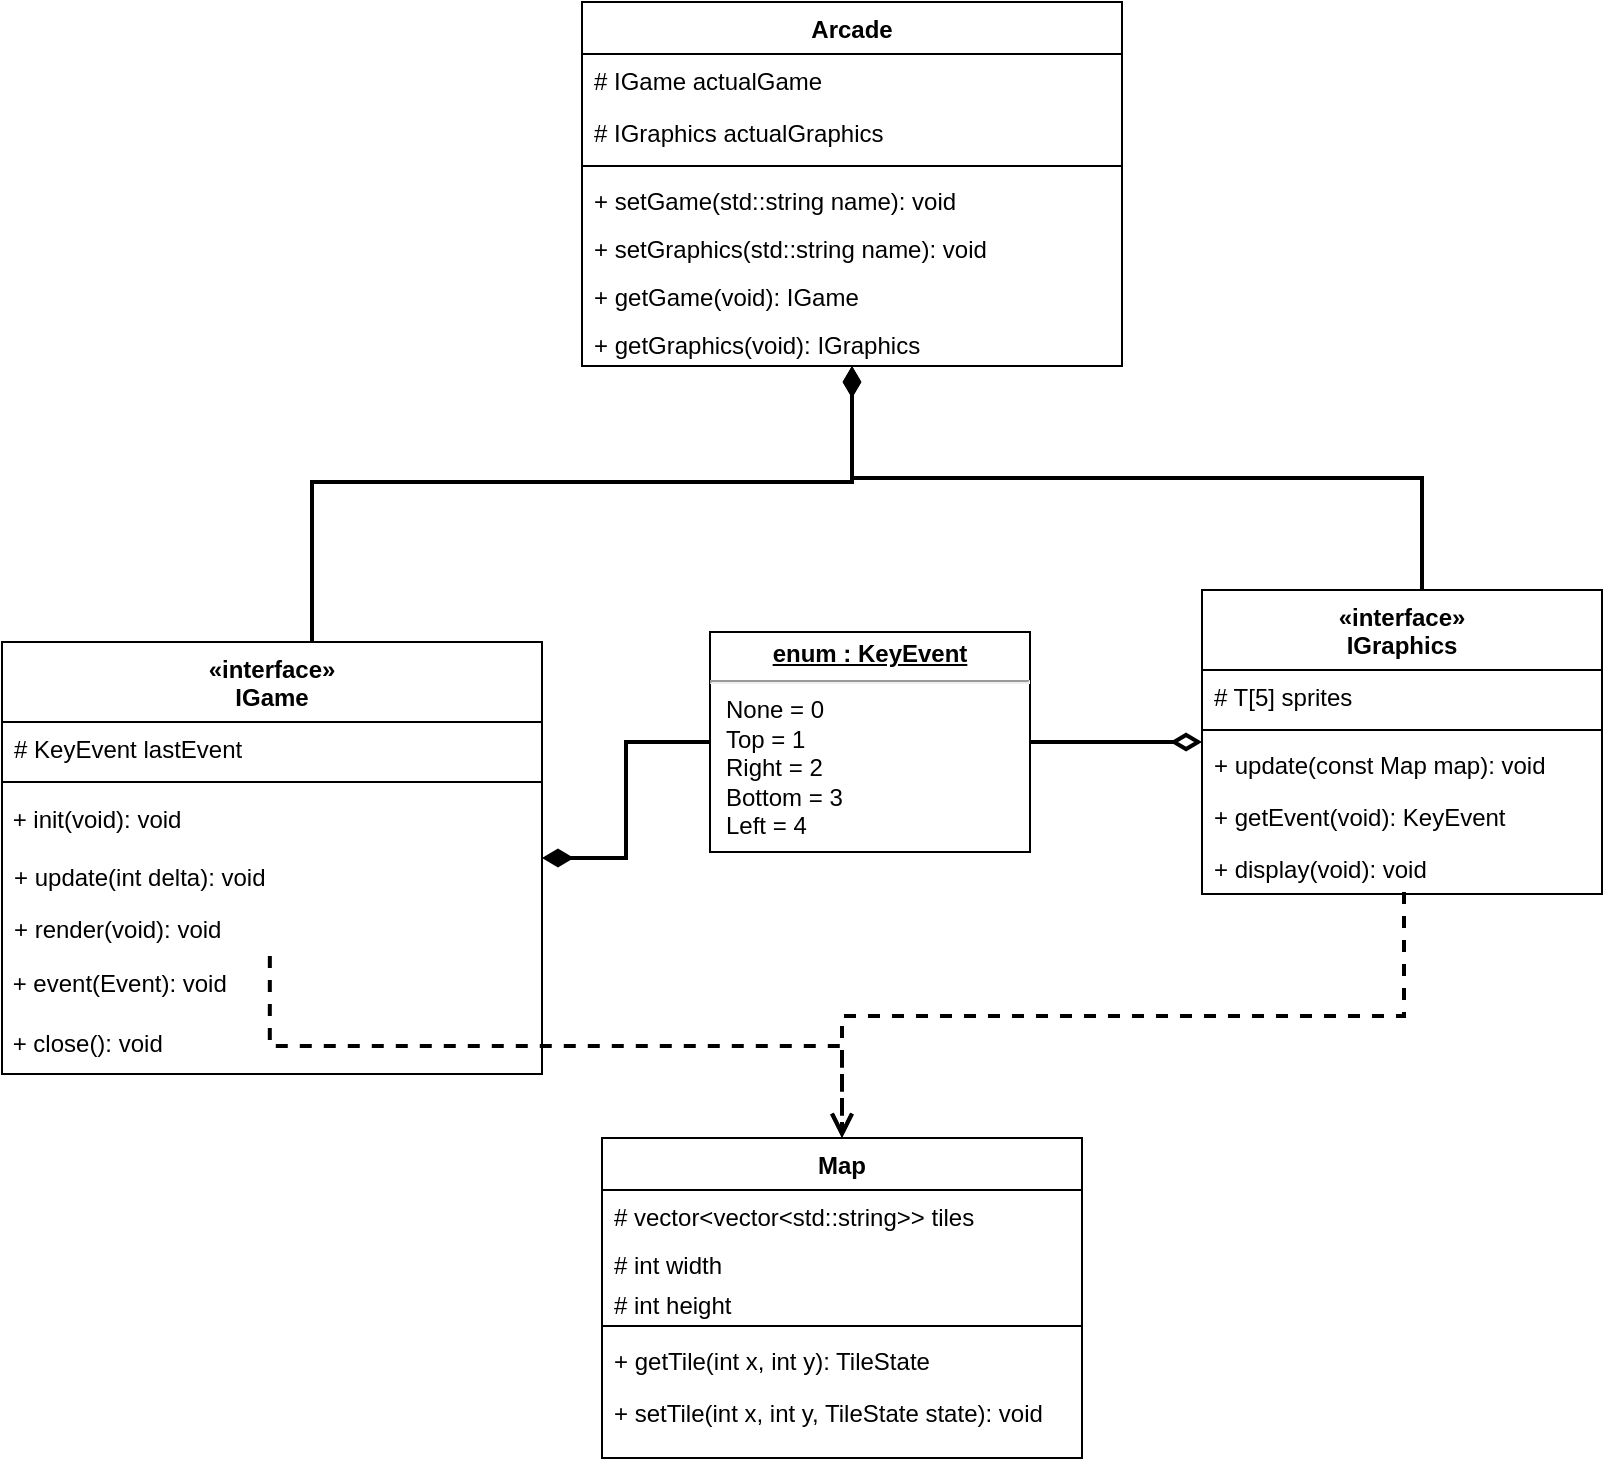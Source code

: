 <mxfile version="24.0.5" type="github">
  <diagram id="C5RBs43oDa-KdzZeNtuy" name="Page-1">
    <mxGraphModel dx="683" dy="1528" grid="1" gridSize="10" guides="1" tooltips="1" connect="1" arrows="1" fold="1" page="1" pageScale="1" pageWidth="827" pageHeight="1169" math="0" shadow="0">
      <root>
        <mxCell id="WIyWlLk6GJQsqaUBKTNV-0" />
        <mxCell id="WIyWlLk6GJQsqaUBKTNV-1" parent="WIyWlLk6GJQsqaUBKTNV-0" />
        <mxCell id="KaFHptWk-zY7Z1poEmYC-16" style="edgeStyle=orthogonalEdgeStyle;rounded=0;orthogonalLoop=1;jettySize=auto;html=1;strokeWidth=2;dashed=1;endArrow=open;endFill=0;endSize=8;exitX=0.496;exitY=1.038;exitDx=0;exitDy=0;exitPerimeter=0;" parent="WIyWlLk6GJQsqaUBKTNV-1" source="KaFHptWk-zY7Z1poEmYC-5" target="KaFHptWk-zY7Z1poEmYC-9" edge="1">
          <mxGeometry relative="1" as="geometry" />
        </mxCell>
        <mxCell id="KaFHptWk-zY7Z1poEmYC-23" style="edgeStyle=orthogonalEdgeStyle;rounded=0;orthogonalLoop=1;jettySize=auto;html=1;strokeWidth=2;endArrow=diamondThin;endFill=1;endSize=10;exitX=0.5;exitY=0.04;exitDx=0;exitDy=0;exitPerimeter=0;" parent="WIyWlLk6GJQsqaUBKTNV-1" source="KaFHptWk-zY7Z1poEmYC-2" target="KaFHptWk-zY7Z1poEmYC-18" edge="1">
          <mxGeometry relative="1" as="geometry">
            <Array as="points">
              <mxPoint x="215" y="100" />
              <mxPoint x="485" y="100" />
            </Array>
          </mxGeometry>
        </mxCell>
        <mxCell id="KaFHptWk-zY7Z1poEmYC-2" value="«interface»&lt;br style=&quot;border-color: var(--border-color); font-weight: 400;&quot;&gt;IGame" style="swimlane;fontStyle=1;align=center;verticalAlign=top;childLayout=stackLayout;horizontal=1;startSize=40;horizontalStack=0;resizeParent=1;resizeParentMax=0;resizeLast=0;collapsible=1;marginBottom=0;whiteSpace=wrap;html=1;" parent="WIyWlLk6GJQsqaUBKTNV-1" vertex="1">
          <mxGeometry x="60" y="180" width="270" height="216" as="geometry" />
        </mxCell>
        <mxCell id="SAdS1VHzF3rAkhDOAL3j-10" value="#&amp;nbsp;&lt;span style=&quot;border-color: var(--border-color); text-align: center;&quot;&gt;KeyEvent&lt;/span&gt;&amp;nbsp;lastEvent" style="text;strokeColor=none;fillColor=none;align=left;verticalAlign=top;spacingLeft=4;spacingRight=4;overflow=hidden;rotatable=0;points=[[0,0.5],[1,0.5]];portConstraint=eastwest;whiteSpace=wrap;html=1;" vertex="1" parent="KaFHptWk-zY7Z1poEmYC-2">
          <mxGeometry y="40" width="270" height="26" as="geometry" />
        </mxCell>
        <mxCell id="KaFHptWk-zY7Z1poEmYC-4" value="" style="line;strokeWidth=1;fillColor=none;align=left;verticalAlign=middle;spacingTop=-1;spacingLeft=3;spacingRight=3;rotatable=0;labelPosition=right;points=[];portConstraint=eastwest;strokeColor=inherit;" parent="KaFHptWk-zY7Z1poEmYC-2" vertex="1">
          <mxGeometry y="66" width="270" height="8" as="geometry" />
        </mxCell>
        <mxCell id="npStlnrnFKDRnEs1ksKJ-1" value="&amp;nbsp;+ init(void): void" style="text;html=1;align=left;verticalAlign=middle;whiteSpace=wrap;rounded=0;" vertex="1" parent="KaFHptWk-zY7Z1poEmYC-2">
          <mxGeometry y="74" width="270" height="30" as="geometry" />
        </mxCell>
        <mxCell id="SAdS1VHzF3rAkhDOAL3j-0" value="&lt;div&gt;&lt;span style=&quot;background-color: initial;&quot;&gt;+ update(int delta): void&lt;/span&gt;&lt;br&gt;&lt;/div&gt;" style="text;strokeColor=none;fillColor=none;align=left;verticalAlign=top;spacingLeft=4;spacingRight=4;overflow=hidden;rotatable=0;points=[[0,0.5],[1,0.5]];portConstraint=eastwest;whiteSpace=wrap;html=1;" parent="KaFHptWk-zY7Z1poEmYC-2" vertex="1">
          <mxGeometry y="104" width="270" height="26" as="geometry" />
        </mxCell>
        <mxCell id="KaFHptWk-zY7Z1poEmYC-5" value="+ render(void): void" style="text;strokeColor=none;fillColor=none;align=left;verticalAlign=top;spacingLeft=4;spacingRight=4;overflow=hidden;rotatable=0;points=[[0,0.5],[1,0.5]];portConstraint=eastwest;whiteSpace=wrap;html=1;" parent="KaFHptWk-zY7Z1poEmYC-2" vertex="1">
          <mxGeometry y="130" width="270" height="26" as="geometry" />
        </mxCell>
        <mxCell id="npStlnrnFKDRnEs1ksKJ-2" value="&amp;nbsp;+ event(Event): void" style="text;html=1;align=left;verticalAlign=middle;whiteSpace=wrap;rounded=0;" vertex="1" parent="KaFHptWk-zY7Z1poEmYC-2">
          <mxGeometry y="156" width="270" height="30" as="geometry" />
        </mxCell>
        <mxCell id="npStlnrnFKDRnEs1ksKJ-3" value="&amp;nbsp;+ close(): void" style="text;html=1;align=left;verticalAlign=middle;whiteSpace=wrap;rounded=0;" vertex="1" parent="KaFHptWk-zY7Z1poEmYC-2">
          <mxGeometry y="186" width="270" height="30" as="geometry" />
        </mxCell>
        <mxCell id="KaFHptWk-zY7Z1poEmYC-15" style="edgeStyle=orthogonalEdgeStyle;rounded=0;orthogonalLoop=1;jettySize=auto;html=1;strokeWidth=2;endArrow=open;endFill=0;endSize=8;dashed=1;exitX=0.505;exitY=0.962;exitDx=0;exitDy=0;exitPerimeter=0;" parent="WIyWlLk6GJQsqaUBKTNV-1" source="SAdS1VHzF3rAkhDOAL3j-1" target="KaFHptWk-zY7Z1poEmYC-9" edge="1">
          <mxGeometry relative="1" as="geometry" />
        </mxCell>
        <mxCell id="KaFHptWk-zY7Z1poEmYC-24" style="edgeStyle=orthogonalEdgeStyle;rounded=0;orthogonalLoop=1;jettySize=auto;html=1;endArrow=diamondThin;endFill=1;endSize=10;strokeWidth=2;" parent="WIyWlLk6GJQsqaUBKTNV-1" source="KaFHptWk-zY7Z1poEmYC-6" target="KaFHptWk-zY7Z1poEmYC-18" edge="1">
          <mxGeometry relative="1" as="geometry">
            <Array as="points">
              <mxPoint x="770" y="98" />
              <mxPoint x="485" y="98" />
            </Array>
          </mxGeometry>
        </mxCell>
        <mxCell id="KaFHptWk-zY7Z1poEmYC-6" value="«interface»&lt;br style=&quot;border-color: var(--border-color); font-weight: 400;&quot;&gt;IGraphics" style="swimlane;fontStyle=1;align=center;verticalAlign=top;childLayout=stackLayout;horizontal=1;startSize=40;horizontalStack=0;resizeParent=1;resizeParentMax=0;resizeLast=0;collapsible=1;marginBottom=0;whiteSpace=wrap;html=1;" parent="WIyWlLk6GJQsqaUBKTNV-1" vertex="1">
          <mxGeometry x="660" y="154" width="200" height="152" as="geometry" />
        </mxCell>
        <mxCell id="KaFHptWk-zY7Z1poEmYC-31" value="# T[5] sprites" style="text;strokeColor=none;fillColor=none;align=left;verticalAlign=top;spacingLeft=4;spacingRight=4;overflow=hidden;rotatable=0;points=[[0,0.5],[1,0.5]];portConstraint=eastwest;whiteSpace=wrap;html=1;" parent="KaFHptWk-zY7Z1poEmYC-6" vertex="1">
          <mxGeometry y="40" width="200" height="26" as="geometry" />
        </mxCell>
        <mxCell id="KaFHptWk-zY7Z1poEmYC-7" value="" style="line;strokeWidth=1;fillColor=none;align=left;verticalAlign=middle;spacingTop=-1;spacingLeft=3;spacingRight=3;rotatable=0;labelPosition=right;points=[];portConstraint=eastwest;strokeColor=inherit;" parent="KaFHptWk-zY7Z1poEmYC-6" vertex="1">
          <mxGeometry y="66" width="200" height="8" as="geometry" />
        </mxCell>
        <mxCell id="KaFHptWk-zY7Z1poEmYC-8" value="+ update(const Map map): void" style="text;strokeColor=none;fillColor=none;align=left;verticalAlign=top;spacingLeft=4;spacingRight=4;overflow=hidden;rotatable=0;points=[[0,0.5],[1,0.5]];portConstraint=eastwest;whiteSpace=wrap;html=1;" parent="KaFHptWk-zY7Z1poEmYC-6" vertex="1">
          <mxGeometry y="74" width="200" height="26" as="geometry" />
        </mxCell>
        <mxCell id="SAdS1VHzF3rAkhDOAL3j-2" value="+ getEvent(void):&amp;nbsp;&lt;span style=&quot;border-color: var(--border-color); text-align: center;&quot;&gt;KeyEvent&lt;/span&gt;" style="text;strokeColor=none;fillColor=none;align=left;verticalAlign=top;spacingLeft=4;spacingRight=4;overflow=hidden;rotatable=0;points=[[0,0.5],[1,0.5]];portConstraint=eastwest;whiteSpace=wrap;html=1;" vertex="1" parent="KaFHptWk-zY7Z1poEmYC-6">
          <mxGeometry y="100" width="200" height="26" as="geometry" />
        </mxCell>
        <mxCell id="SAdS1VHzF3rAkhDOAL3j-1" value="+ display(void): void" style="text;strokeColor=none;fillColor=none;align=left;verticalAlign=top;spacingLeft=4;spacingRight=4;overflow=hidden;rotatable=0;points=[[0,0.5],[1,0.5]];portConstraint=eastwest;whiteSpace=wrap;html=1;" vertex="1" parent="KaFHptWk-zY7Z1poEmYC-6">
          <mxGeometry y="126" width="200" height="26" as="geometry" />
        </mxCell>
        <mxCell id="KaFHptWk-zY7Z1poEmYC-9" value="Map" style="swimlane;fontStyle=1;align=center;verticalAlign=top;childLayout=stackLayout;horizontal=1;startSize=26;horizontalStack=0;resizeParent=1;resizeParentMax=0;resizeLast=0;collapsible=1;marginBottom=0;whiteSpace=wrap;html=1;" parent="WIyWlLk6GJQsqaUBKTNV-1" vertex="1">
          <mxGeometry x="360" y="428" width="240" height="160" as="geometry" />
        </mxCell>
        <mxCell id="KaFHptWk-zY7Z1poEmYC-10" value="# vector&amp;lt;vector&amp;lt;std::string&amp;gt;&amp;gt; tiles" style="text;strokeColor=none;fillColor=none;align=left;verticalAlign=top;spacingLeft=4;spacingRight=4;overflow=hidden;rotatable=0;points=[[0,0.5],[1,0.5]];portConstraint=eastwest;whiteSpace=wrap;html=1;" parent="KaFHptWk-zY7Z1poEmYC-9" vertex="1">
          <mxGeometry y="26" width="240" height="24" as="geometry" />
        </mxCell>
        <mxCell id="KaFHptWk-zY7Z1poEmYC-29" value="# int width" style="text;strokeColor=none;fillColor=none;align=left;verticalAlign=top;spacingLeft=4;spacingRight=4;overflow=hidden;rotatable=0;points=[[0,0.5],[1,0.5]];portConstraint=eastwest;whiteSpace=wrap;html=1;" parent="KaFHptWk-zY7Z1poEmYC-9" vertex="1">
          <mxGeometry y="50" width="240" height="20" as="geometry" />
        </mxCell>
        <mxCell id="KaFHptWk-zY7Z1poEmYC-30" value="# int height" style="text;strokeColor=none;fillColor=none;align=left;verticalAlign=top;spacingLeft=4;spacingRight=4;overflow=hidden;rotatable=0;points=[[0,0.5],[1,0.5]];portConstraint=eastwest;whiteSpace=wrap;html=1;" parent="KaFHptWk-zY7Z1poEmYC-9" vertex="1">
          <mxGeometry y="70" width="240" height="20" as="geometry" />
        </mxCell>
        <mxCell id="KaFHptWk-zY7Z1poEmYC-11" value="" style="line;strokeWidth=1;fillColor=none;align=left;verticalAlign=middle;spacingTop=-1;spacingLeft=3;spacingRight=3;rotatable=0;labelPosition=right;points=[];portConstraint=eastwest;strokeColor=inherit;" parent="KaFHptWk-zY7Z1poEmYC-9" vertex="1">
          <mxGeometry y="90" width="240" height="8" as="geometry" />
        </mxCell>
        <mxCell id="KaFHptWk-zY7Z1poEmYC-12" value="+ getTile(int x, int y): TileState" style="text;strokeColor=none;fillColor=none;align=left;verticalAlign=top;spacingLeft=4;spacingRight=4;overflow=hidden;rotatable=0;points=[[0,0.5],[1,0.5]];portConstraint=eastwest;whiteSpace=wrap;html=1;" parent="KaFHptWk-zY7Z1poEmYC-9" vertex="1">
          <mxGeometry y="98" width="240" height="26" as="geometry" />
        </mxCell>
        <mxCell id="KaFHptWk-zY7Z1poEmYC-17" value="+ setTile(int x, int y, TileState state): void" style="text;strokeColor=none;fillColor=none;align=left;verticalAlign=top;spacingLeft=4;spacingRight=4;overflow=hidden;rotatable=0;points=[[0,0.5],[1,0.5]];portConstraint=eastwest;whiteSpace=wrap;html=1;" parent="KaFHptWk-zY7Z1poEmYC-9" vertex="1">
          <mxGeometry y="124" width="240" height="36" as="geometry" />
        </mxCell>
        <mxCell id="KaFHptWk-zY7Z1poEmYC-18" value="Arcade" style="swimlane;fontStyle=1;align=center;verticalAlign=top;childLayout=stackLayout;horizontal=1;startSize=26;horizontalStack=0;resizeParent=1;resizeParentMax=0;resizeLast=0;collapsible=1;marginBottom=0;whiteSpace=wrap;html=1;" parent="WIyWlLk6GJQsqaUBKTNV-1" vertex="1">
          <mxGeometry x="350" y="-140" width="270" height="182" as="geometry">
            <mxRectangle x="350" y="-140" width="80" height="30" as="alternateBounds" />
          </mxGeometry>
        </mxCell>
        <mxCell id="KaFHptWk-zY7Z1poEmYC-19" value="# IGame actualGame" style="text;strokeColor=none;fillColor=none;align=left;verticalAlign=top;spacingLeft=4;spacingRight=4;overflow=hidden;rotatable=0;points=[[0,0.5],[1,0.5]];portConstraint=eastwest;whiteSpace=wrap;html=1;" parent="KaFHptWk-zY7Z1poEmYC-18" vertex="1">
          <mxGeometry y="26" width="270" height="26" as="geometry" />
        </mxCell>
        <mxCell id="KaFHptWk-zY7Z1poEmYC-22" value="# IGraphics actualGraphics" style="text;strokeColor=none;fillColor=none;align=left;verticalAlign=top;spacingLeft=4;spacingRight=4;overflow=hidden;rotatable=0;points=[[0,0.5],[1,0.5]];portConstraint=eastwest;whiteSpace=wrap;html=1;" parent="KaFHptWk-zY7Z1poEmYC-18" vertex="1">
          <mxGeometry y="52" width="270" height="26" as="geometry" />
        </mxCell>
        <mxCell id="KaFHptWk-zY7Z1poEmYC-20" value="" style="line;strokeWidth=1;fillColor=none;align=left;verticalAlign=middle;spacingTop=-1;spacingLeft=3;spacingRight=3;rotatable=0;labelPosition=right;points=[];portConstraint=eastwest;strokeColor=inherit;" parent="KaFHptWk-zY7Z1poEmYC-18" vertex="1">
          <mxGeometry y="78" width="270" height="8" as="geometry" />
        </mxCell>
        <mxCell id="KaFHptWk-zY7Z1poEmYC-25" value="+ setGame(std::string name): void" style="text;strokeColor=none;fillColor=none;align=left;verticalAlign=top;spacingLeft=4;spacingRight=4;overflow=hidden;rotatable=0;points=[[0,0.5],[1,0.5]];portConstraint=eastwest;whiteSpace=wrap;html=1;" parent="KaFHptWk-zY7Z1poEmYC-18" vertex="1">
          <mxGeometry y="86" width="270" height="24" as="geometry" />
        </mxCell>
        <mxCell id="KaFHptWk-zY7Z1poEmYC-21" value="+ setGraphics(std::string name): void" style="text;strokeColor=none;fillColor=none;align=left;verticalAlign=top;spacingLeft=4;spacingRight=4;overflow=hidden;rotatable=0;points=[[0,0.5],[1,0.5]];portConstraint=eastwest;whiteSpace=wrap;html=1;" parent="KaFHptWk-zY7Z1poEmYC-18" vertex="1">
          <mxGeometry y="110" width="270" height="24" as="geometry" />
        </mxCell>
        <mxCell id="KaFHptWk-zY7Z1poEmYC-26" value="+ getGame(void): IGame" style="text;strokeColor=none;fillColor=none;align=left;verticalAlign=top;spacingLeft=4;spacingRight=4;overflow=hidden;rotatable=0;points=[[0,0.5],[1,0.5]];portConstraint=eastwest;whiteSpace=wrap;html=1;" parent="KaFHptWk-zY7Z1poEmYC-18" vertex="1">
          <mxGeometry y="134" width="270" height="24" as="geometry" />
        </mxCell>
        <mxCell id="KaFHptWk-zY7Z1poEmYC-27" value="+ getGraphics(void): IGraphics" style="text;strokeColor=none;fillColor=none;align=left;verticalAlign=top;spacingLeft=4;spacingRight=4;overflow=hidden;rotatable=0;points=[[0,0.5],[1,0.5]];portConstraint=eastwest;whiteSpace=wrap;html=1;" parent="KaFHptWk-zY7Z1poEmYC-18" vertex="1">
          <mxGeometry y="158" width="270" height="24" as="geometry" />
        </mxCell>
        <mxCell id="SAdS1VHzF3rAkhDOAL3j-8" style="edgeStyle=orthogonalEdgeStyle;rounded=0;orthogonalLoop=1;jettySize=auto;html=1;strokeWidth=2;endArrow=diamondThin;endFill=0;endSize=10;" edge="1" parent="WIyWlLk6GJQsqaUBKTNV-1" source="SAdS1VHzF3rAkhDOAL3j-7" target="KaFHptWk-zY7Z1poEmYC-6">
          <mxGeometry relative="1" as="geometry" />
        </mxCell>
        <mxCell id="SAdS1VHzF3rAkhDOAL3j-9" style="edgeStyle=orthogonalEdgeStyle;rounded=0;orthogonalLoop=1;jettySize=auto;html=1;strokeWidth=2;endArrow=diamondThin;endFill=1;endSize=10;" edge="1" parent="WIyWlLk6GJQsqaUBKTNV-1" source="SAdS1VHzF3rAkhDOAL3j-7" target="KaFHptWk-zY7Z1poEmYC-2">
          <mxGeometry relative="1" as="geometry" />
        </mxCell>
        <mxCell id="SAdS1VHzF3rAkhDOAL3j-7" value="&lt;p style=&quot;margin:0px;margin-top:4px;text-align:center;text-decoration:underline;&quot;&gt;&lt;b&gt;enum : KeyEvent&lt;/b&gt;&lt;/p&gt;&lt;hr&gt;&lt;p style=&quot;margin:0px;margin-left:8px;&quot;&gt;None = 0&lt;/p&gt;&lt;p style=&quot;margin:0px;margin-left:8px;&quot;&gt;Top = 1&lt;/p&gt;&lt;p style=&quot;margin:0px;margin-left:8px;&quot;&gt;Right = 2&lt;/p&gt;&lt;p style=&quot;margin:0px;margin-left:8px;&quot;&gt;Bottom = 3&lt;/p&gt;&lt;p style=&quot;margin:0px;margin-left:8px;&quot;&gt;Left = 4&lt;/p&gt;" style="verticalAlign=top;align=left;overflow=fill;fontSize=12;fontFamily=Helvetica;html=1;whiteSpace=wrap;" vertex="1" parent="WIyWlLk6GJQsqaUBKTNV-1">
          <mxGeometry x="414" y="175" width="160" height="110" as="geometry" />
        </mxCell>
      </root>
    </mxGraphModel>
  </diagram>
</mxfile>

